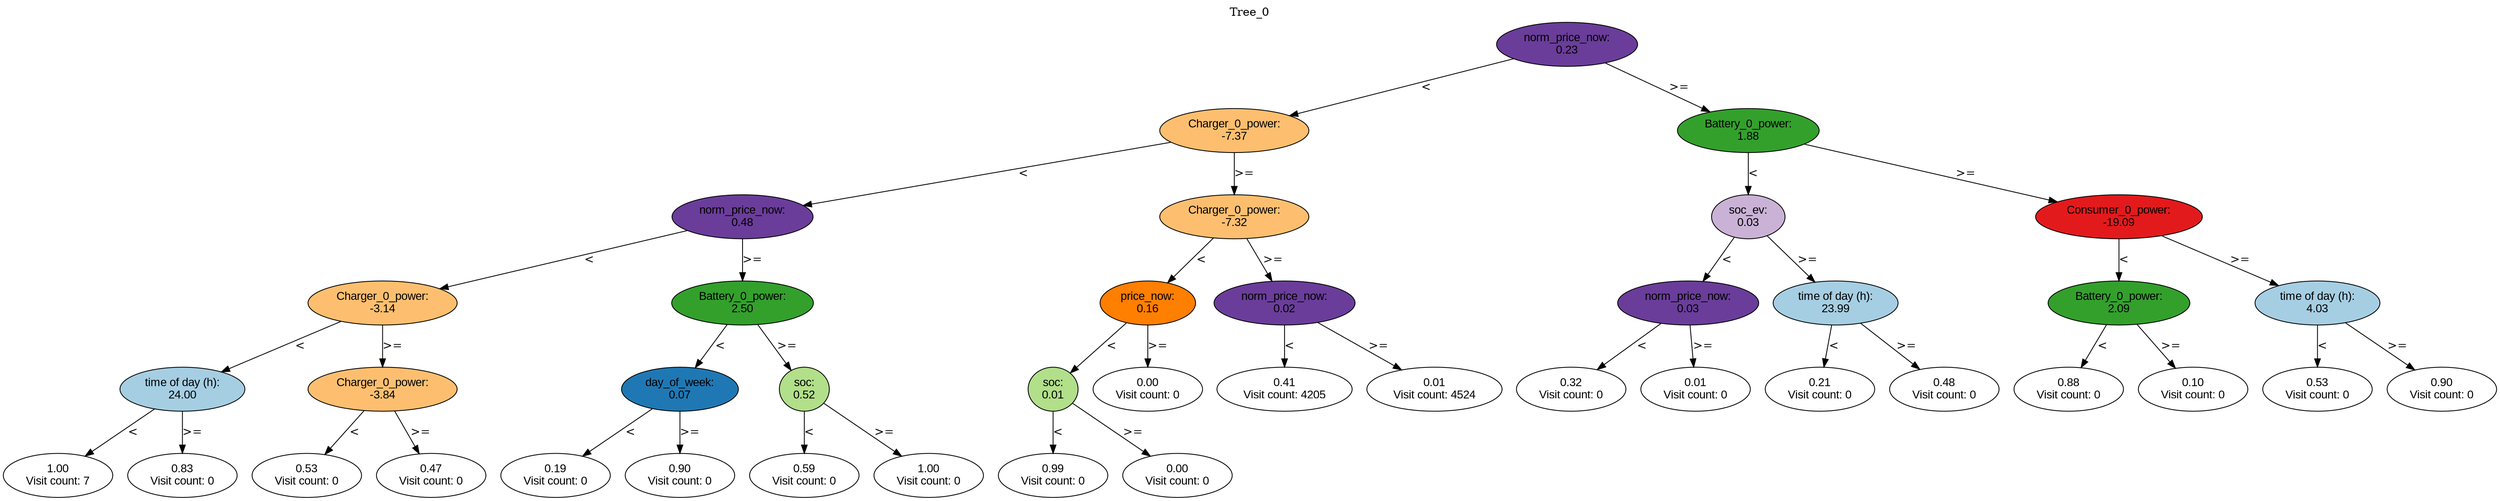 digraph BST {
    node [fontname="Arial" style=filled colorscheme=paired12];
    0 [ label = "norm_price_now:
0.23" fillcolor=10];
    1 [ label = "Charger_0_power:
-7.37" fillcolor=7];
    2 [ label = "norm_price_now:
0.48" fillcolor=10];
    3 [ label = "Charger_0_power:
-3.14" fillcolor=7];
    4 [ label = "time of day (h):
24.00" fillcolor=1];
    5 [ label = "1.00
Visit count: 7" fillcolor=white];
    6 [ label = "0.83
Visit count: 0" fillcolor=white];
    7 [ label = "Charger_0_power:
-3.84" fillcolor=7];
    8 [ label = "0.53
Visit count: 0" fillcolor=white];
    9 [ label = "0.47
Visit count: 0" fillcolor=white];
    10 [ label = "Battery_0_power:
2.50" fillcolor=4];
    11 [ label = "day_of_week:
0.07" fillcolor=2];
    12 [ label = "0.19
Visit count: 0" fillcolor=white];
    13 [ label = "0.90
Visit count: 0" fillcolor=white];
    14 [ label = "soc:
0.52" fillcolor=3];
    15 [ label = "0.59
Visit count: 0" fillcolor=white];
    16 [ label = "1.00
Visit count: 0" fillcolor=white];
    17 [ label = "Charger_0_power:
-7.32" fillcolor=7];
    18 [ label = "price_now:
0.16" fillcolor=8];
    19 [ label = "soc:
0.01" fillcolor=3];
    20 [ label = "0.99
Visit count: 0" fillcolor=white];
    21 [ label = "0.00
Visit count: 0" fillcolor=white];
    22 [ label = "0.00
Visit count: 0" fillcolor=white];
    23 [ label = "norm_price_now:
0.02" fillcolor=10];
    24 [ label = "0.41
Visit count: 4205" fillcolor=white];
    25 [ label = "0.01
Visit count: 4524" fillcolor=white];
    26 [ label = "Battery_0_power:
1.88" fillcolor=4];
    27 [ label = "soc_ev:
0.03" fillcolor=9];
    28 [ label = "norm_price_now:
0.03" fillcolor=10];
    29 [ label = "0.32
Visit count: 0" fillcolor=white];
    30 [ label = "0.01
Visit count: 0" fillcolor=white];
    31 [ label = "time of day (h):
23.99" fillcolor=1];
    32 [ label = "0.21
Visit count: 0" fillcolor=white];
    33 [ label = "0.48
Visit count: 0" fillcolor=white];
    34 [ label = "Consumer_0_power:
-19.09" fillcolor=6];
    35 [ label = "Battery_0_power:
2.09" fillcolor=4];
    36 [ label = "0.88
Visit count: 0" fillcolor=white];
    37 [ label = "0.10
Visit count: 0" fillcolor=white];
    38 [ label = "time of day (h):
4.03" fillcolor=1];
    39 [ label = "0.53
Visit count: 0" fillcolor=white];
    40 [ label = "0.90
Visit count: 0" fillcolor=white];

    0  -> 1[ label = "<"];
    0  -> 26[ label = ">="];
    1  -> 2[ label = "<"];
    1  -> 17[ label = ">="];
    2  -> 3[ label = "<"];
    2  -> 10[ label = ">="];
    3  -> 4[ label = "<"];
    3  -> 7[ label = ">="];
    4  -> 5[ label = "<"];
    4  -> 6[ label = ">="];
    7  -> 8[ label = "<"];
    7  -> 9[ label = ">="];
    10  -> 11[ label = "<"];
    10  -> 14[ label = ">="];
    11  -> 12[ label = "<"];
    11  -> 13[ label = ">="];
    14  -> 15[ label = "<"];
    14  -> 16[ label = ">="];
    17  -> 18[ label = "<"];
    17  -> 23[ label = ">="];
    18  -> 19[ label = "<"];
    18  -> 22[ label = ">="];
    19  -> 20[ label = "<"];
    19  -> 21[ label = ">="];
    23  -> 24[ label = "<"];
    23  -> 25[ label = ">="];
    26  -> 27[ label = "<"];
    26  -> 34[ label = ">="];
    27  -> 28[ label = "<"];
    27  -> 31[ label = ">="];
    28  -> 29[ label = "<"];
    28  -> 30[ label = ">="];
    31  -> 32[ label = "<"];
    31  -> 33[ label = ">="];
    34  -> 35[ label = "<"];
    34  -> 38[ label = ">="];
    35  -> 36[ label = "<"];
    35  -> 37[ label = ">="];
    38  -> 39[ label = "<"];
    38  -> 40[ label = ">="];

    labelloc="t";
    label="Tree_0";
}